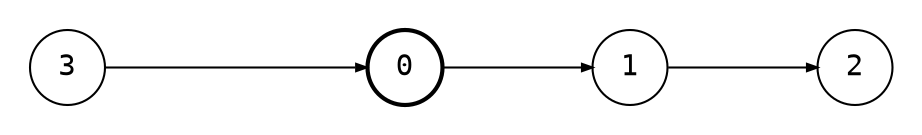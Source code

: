 digraph {
    node [shape=circle, fontname="monospace"];
    edge [arrowsize=0.5, fontname="monospace"];
    layout=circo;
    pad=0.2;

    0 [label="0", style=bold];
    1 [label="1"];
    2 [label="2"];
    3 [label="3"];

    0 -> 1;
    1 -> 2;
    3 -> 0;
}